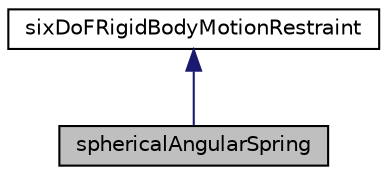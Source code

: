 digraph "sphericalAngularSpring"
{
  bgcolor="transparent";
  edge [fontname="Helvetica",fontsize="10",labelfontname="Helvetica",labelfontsize="10"];
  node [fontname="Helvetica",fontsize="10",shape=record];
  Node0 [label="sphericalAngularSpring",height=0.2,width=0.4,color="black", fillcolor="grey75", style="filled", fontcolor="black"];
  Node1 -> Node0 [dir="back",color="midnightblue",fontsize="10",style="solid",fontname="Helvetica"];
  Node1 [label="sixDoFRigidBodyMotionRestraint",height=0.2,width=0.4,color="black",URL="$a30789.html",tooltip="Base class for defining restraints for sixDoF motions. "];
}
